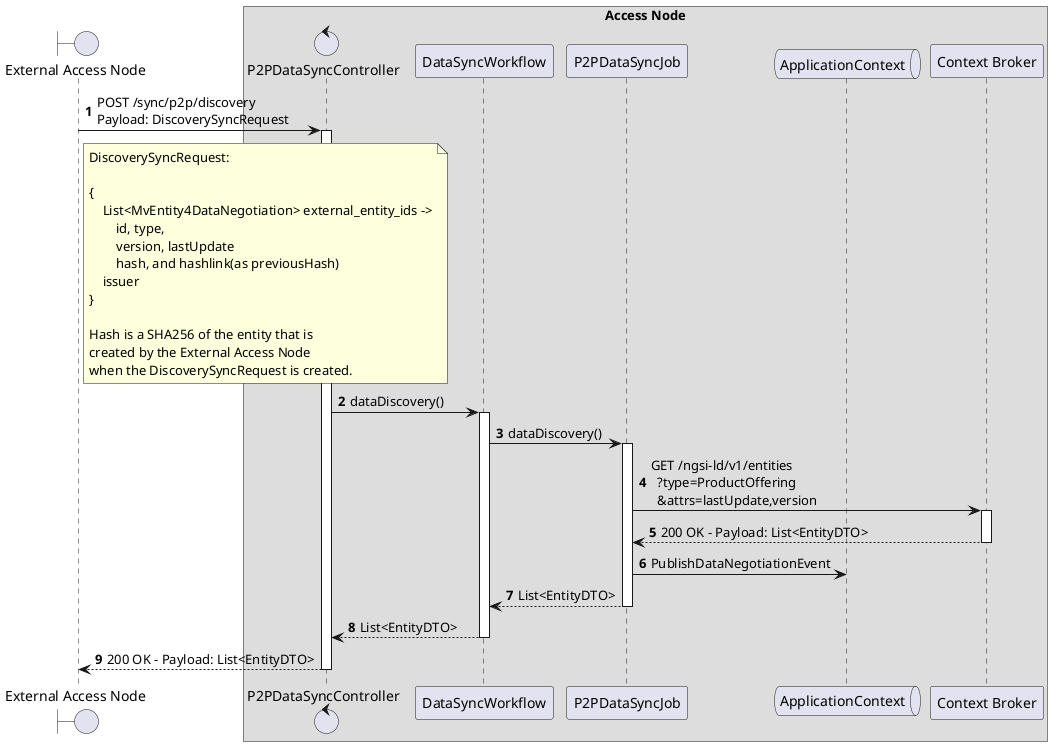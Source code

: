 @startuml
'https://plantuml.com/sequence-diagram

'---------- Config ----------------

autonumber

'---------- Header ----------------

boundary "External Access Node" as ean

box "Access Node"

  control "P2PDataSyncController" as p2pController
  participant "DataSyncWorkflow" as p2p_data_sync_workflow
  participant "P2PDataSyncJob" as p2p_data_sync_job
  queue "ApplicationContext" as ac
  participant "Context Broker" as cb

end box

'---------- Diagram ----------------

ean -> p2pController++: POST /sync/p2p/discovery \nPayload: DiscoverySyncRequest

note right of ean
    DiscoverySyncRequest:

    {
        List<MvEntity4DataNegotiation> external_entity_ids ->
            id, type,
            version, lastUpdate
            hash, and hashlink(as previousHash)
        issuer
    }

    Hash is a SHA256 of the entity that is
    created by the External Access Node
    when the DiscoverySyncRequest is created.
end note

    p2pController -> p2p_data_sync_workflow++: dataDiscovery()
        p2p_data_sync_workflow -> p2p_data_sync_job++: dataDiscovery()
            p2p_data_sync_job -> cb++: GET /ngsi-ld/v1/entities\n  ?type=ProductOffering\n  &attrs=lastUpdate,version
            return 200 OK - Payload: List<EntityDTO>
            p2p_data_sync_job -> ac: PublishDataNegotiationEvent
        return List<EntityDTO>
    return List<EntityDTO>
return 200 OK - Payload: List<EntityDTO>

@enduml